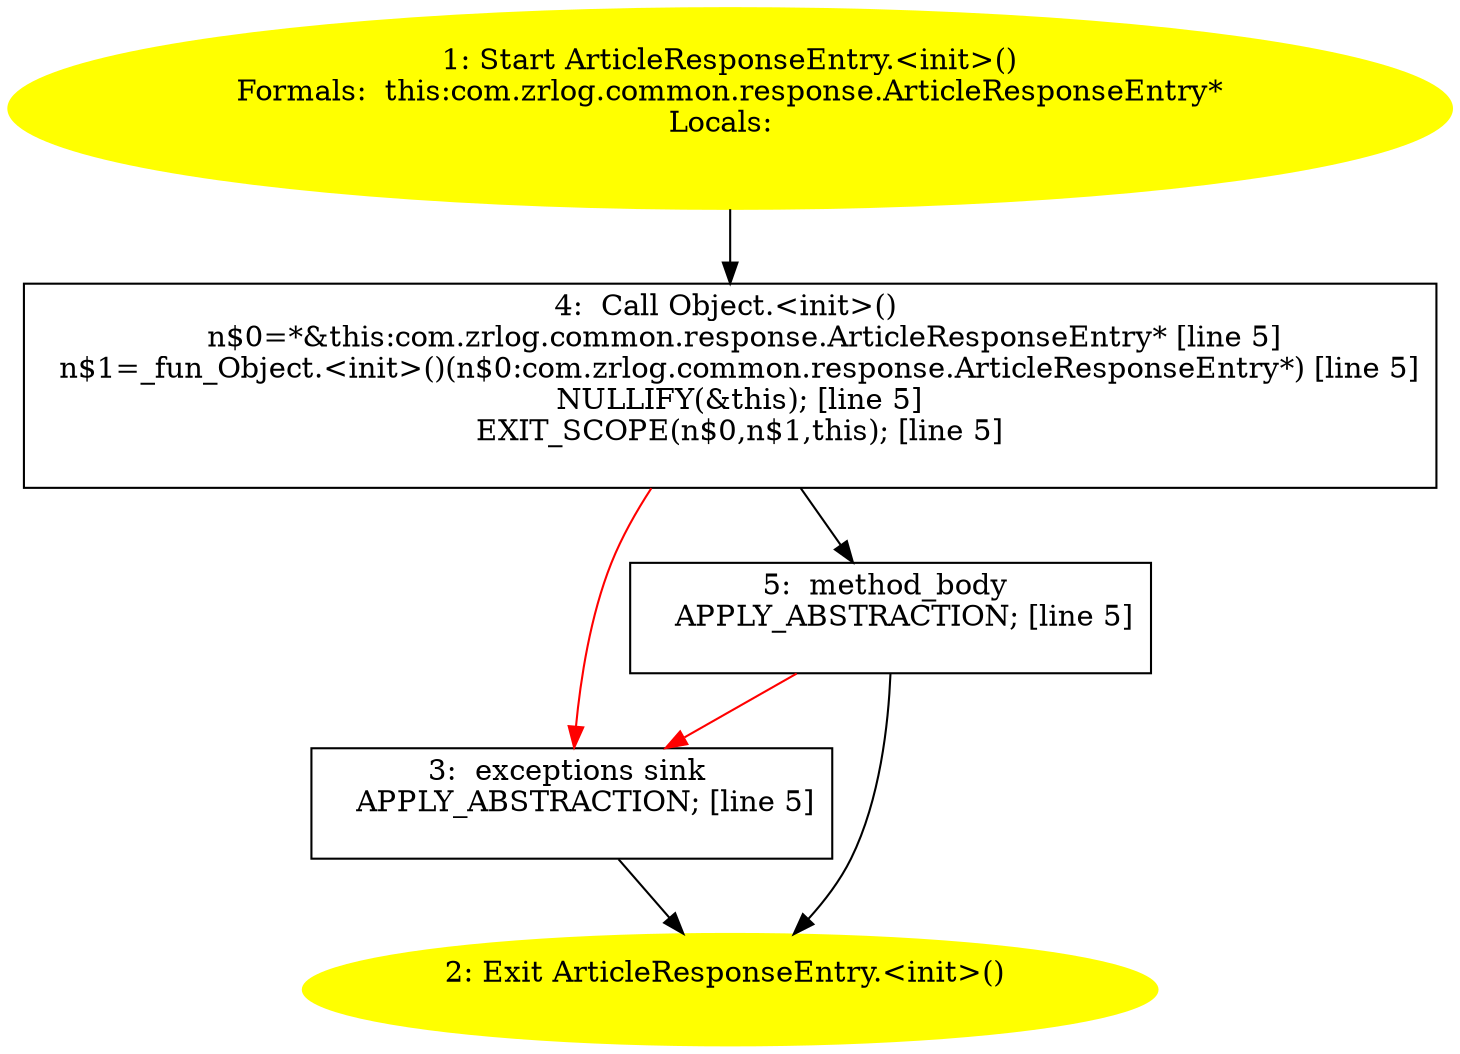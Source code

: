 /* @generated */
digraph cfg {
"com.zrlog.common.response.ArticleResponseEntry.<init>().fc121040f76607d19422995725a1a035_1" [label="1: Start ArticleResponseEntry.<init>()\nFormals:  this:com.zrlog.common.response.ArticleResponseEntry*\nLocals:  \n  " color=yellow style=filled]
	

	 "com.zrlog.common.response.ArticleResponseEntry.<init>().fc121040f76607d19422995725a1a035_1" -> "com.zrlog.common.response.ArticleResponseEntry.<init>().fc121040f76607d19422995725a1a035_4" ;
"com.zrlog.common.response.ArticleResponseEntry.<init>().fc121040f76607d19422995725a1a035_2" [label="2: Exit ArticleResponseEntry.<init>() \n  " color=yellow style=filled]
	

"com.zrlog.common.response.ArticleResponseEntry.<init>().fc121040f76607d19422995725a1a035_3" [label="3:  exceptions sink \n   APPLY_ABSTRACTION; [line 5]\n " shape="box"]
	

	 "com.zrlog.common.response.ArticleResponseEntry.<init>().fc121040f76607d19422995725a1a035_3" -> "com.zrlog.common.response.ArticleResponseEntry.<init>().fc121040f76607d19422995725a1a035_2" ;
"com.zrlog.common.response.ArticleResponseEntry.<init>().fc121040f76607d19422995725a1a035_4" [label="4:  Call Object.<init>() \n   n$0=*&this:com.zrlog.common.response.ArticleResponseEntry* [line 5]\n  n$1=_fun_Object.<init>()(n$0:com.zrlog.common.response.ArticleResponseEntry*) [line 5]\n  NULLIFY(&this); [line 5]\n  EXIT_SCOPE(n$0,n$1,this); [line 5]\n " shape="box"]
	

	 "com.zrlog.common.response.ArticleResponseEntry.<init>().fc121040f76607d19422995725a1a035_4" -> "com.zrlog.common.response.ArticleResponseEntry.<init>().fc121040f76607d19422995725a1a035_5" ;
	 "com.zrlog.common.response.ArticleResponseEntry.<init>().fc121040f76607d19422995725a1a035_4" -> "com.zrlog.common.response.ArticleResponseEntry.<init>().fc121040f76607d19422995725a1a035_3" [color="red" ];
"com.zrlog.common.response.ArticleResponseEntry.<init>().fc121040f76607d19422995725a1a035_5" [label="5:  method_body \n   APPLY_ABSTRACTION; [line 5]\n " shape="box"]
	

	 "com.zrlog.common.response.ArticleResponseEntry.<init>().fc121040f76607d19422995725a1a035_5" -> "com.zrlog.common.response.ArticleResponseEntry.<init>().fc121040f76607d19422995725a1a035_2" ;
	 "com.zrlog.common.response.ArticleResponseEntry.<init>().fc121040f76607d19422995725a1a035_5" -> "com.zrlog.common.response.ArticleResponseEntry.<init>().fc121040f76607d19422995725a1a035_3" [color="red" ];
}
